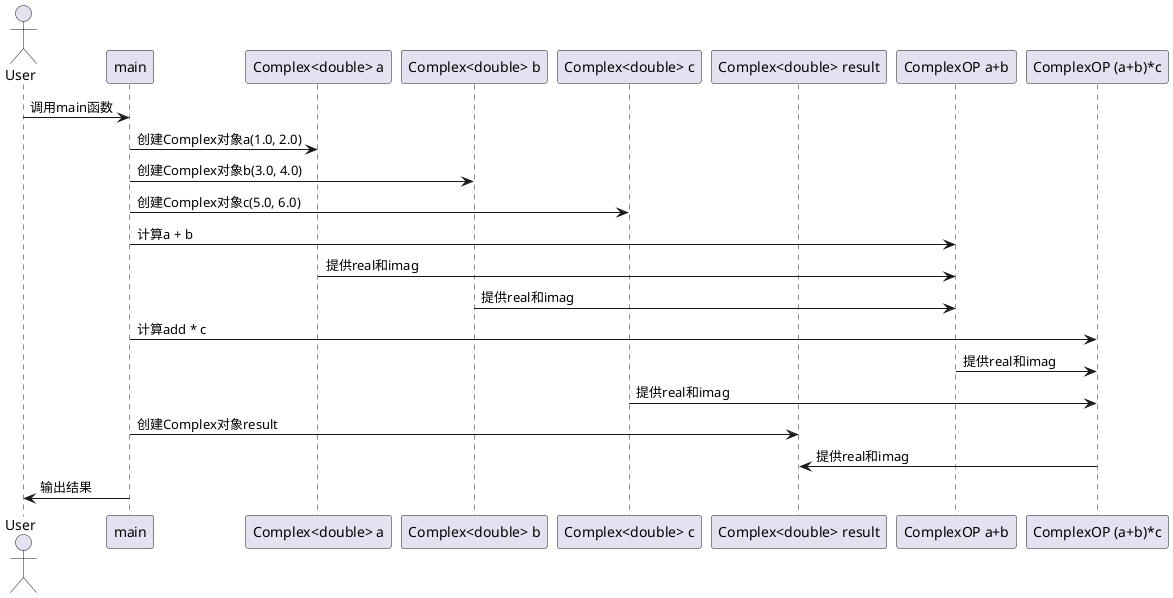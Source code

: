 @startuml
actor User
participant main
participant "Complex<double> a" as a
participant "Complex<double> b" as b
participant "Complex<double> c" as c
participant "Complex<double> result" as result
participant "ComplexOP a+b" as add
participant "ComplexOP (a+b)*c" as mul

User -> main: 调用main函数
main -> a: 创建Complex对象a(1.0, 2.0)
main -> b: 创建Complex对象b(3.0, 4.0)
main -> c: 创建Complex对象c(5.0, 6.0)
main -> add: 计算a + b
a -> add: 提供real和imag
b -> add: 提供real和imag
main -> mul: 计算add * c
add -> mul: 提供real和imag
c -> mul: 提供real和imag
main -> result: 创建Complex对象result
mul -> result: 提供real和imag
main -> User: 输出结果
@enduml